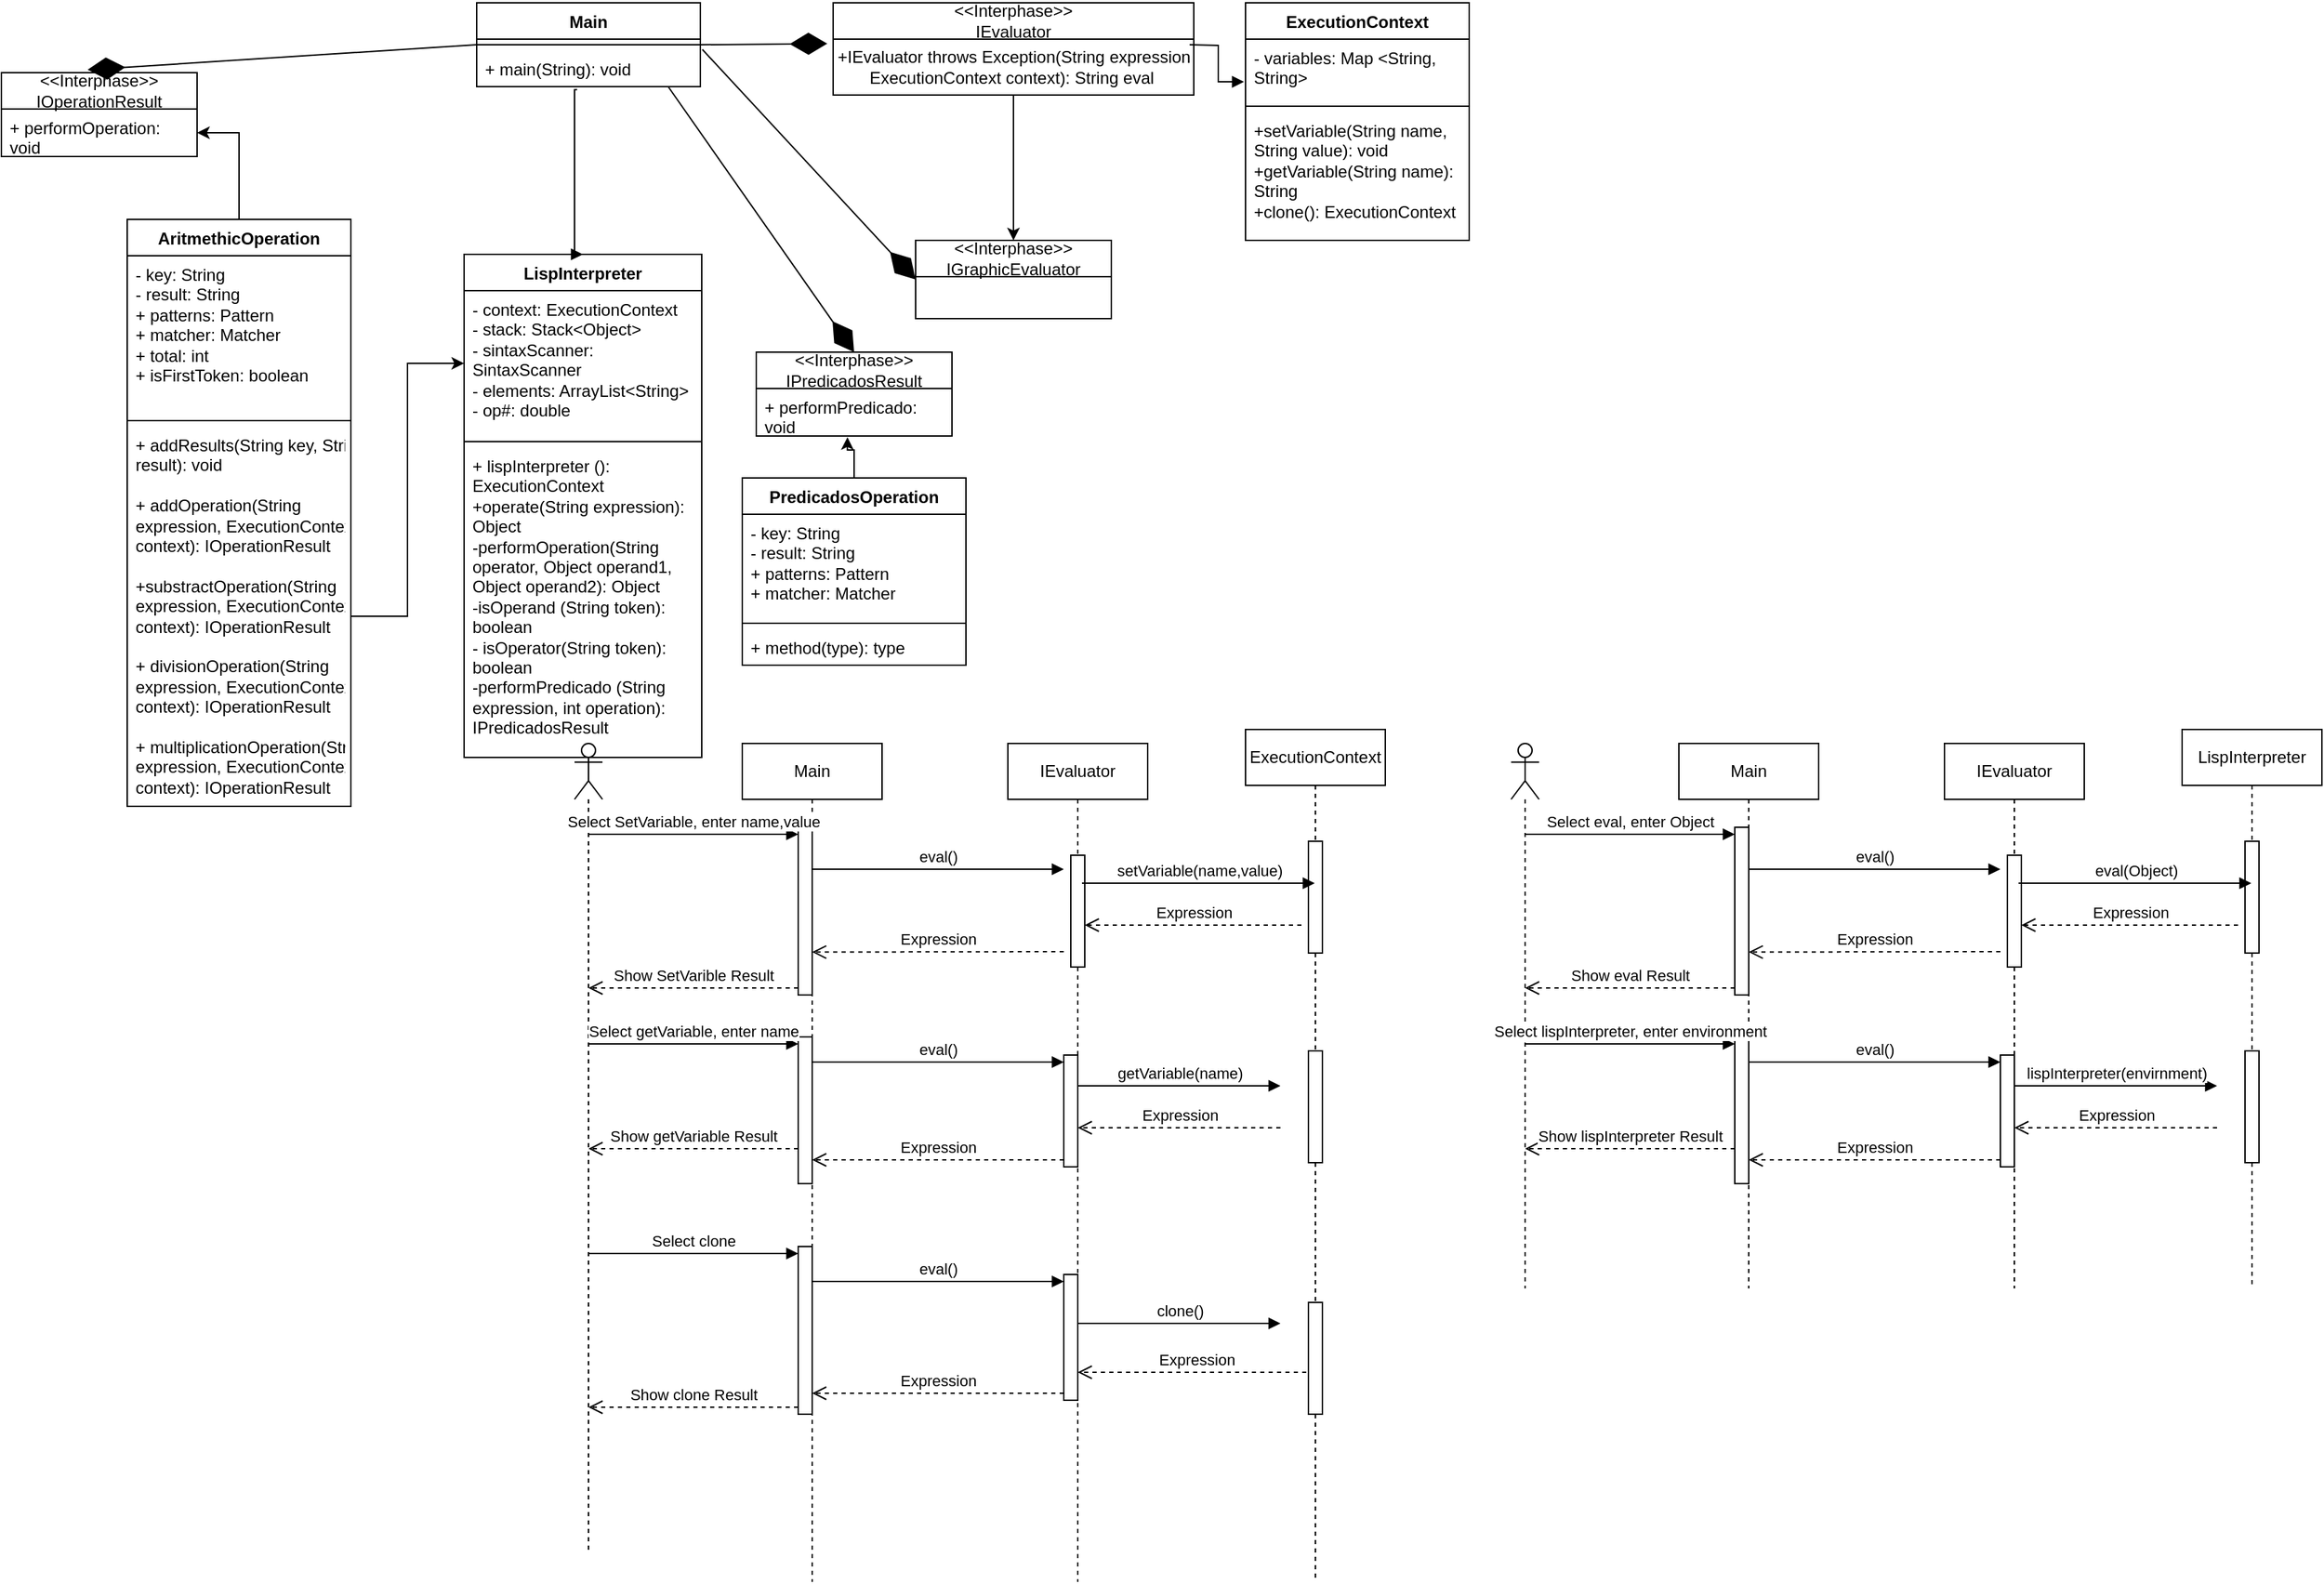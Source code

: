 <mxfile version="24.0.2" type="github">
  <diagram name="Página-1" id="lGnF9H1Lcmf4lvGc7-DW">
    <mxGraphModel dx="1440" dy="608" grid="1" gridSize="10" guides="1" tooltips="1" connect="1" arrows="1" fold="1" page="1" pageScale="1" pageWidth="827" pageHeight="1169" math="0" shadow="0">
      <root>
        <mxCell id="0" />
        <mxCell id="1" parent="0" />
        <mxCell id="ovnq_b6lXp1vGBs1KSgW-1" value="Main" style="swimlane;fontStyle=1;align=center;verticalAlign=top;childLayout=stackLayout;horizontal=1;startSize=26;horizontalStack=0;resizeParent=1;resizeParentMax=0;resizeLast=0;collapsible=1;marginBottom=0;whiteSpace=wrap;html=1;" parent="1" vertex="1">
          <mxGeometry x="30" y="40" width="160" height="60" as="geometry" />
        </mxCell>
        <mxCell id="ovnq_b6lXp1vGBs1KSgW-2" value="" style="line;strokeWidth=1;fillColor=none;align=left;verticalAlign=middle;spacingTop=-1;spacingLeft=3;spacingRight=3;rotatable=0;labelPosition=right;points=[];portConstraint=eastwest;strokeColor=inherit;" parent="ovnq_b6lXp1vGBs1KSgW-1" vertex="1">
          <mxGeometry y="26" width="160" height="8" as="geometry" />
        </mxCell>
        <mxCell id="ovnq_b6lXp1vGBs1KSgW-3" value="+ main(String): void" style="text;strokeColor=none;fillColor=none;align=left;verticalAlign=top;spacingLeft=4;spacingRight=4;overflow=hidden;rotatable=0;points=[[0,0.5],[1,0.5]];portConstraint=eastwest;whiteSpace=wrap;html=1;" parent="ovnq_b6lXp1vGBs1KSgW-1" vertex="1">
          <mxGeometry y="34" width="160" height="26" as="geometry" />
        </mxCell>
        <mxCell id="ovnq_b6lXp1vGBs1KSgW-4" value="LispInterpreter" style="swimlane;fontStyle=1;align=center;verticalAlign=top;childLayout=stackLayout;horizontal=1;startSize=26;horizontalStack=0;resizeParent=1;resizeParentMax=0;resizeLast=0;collapsible=1;marginBottom=0;whiteSpace=wrap;html=1;" parent="1" vertex="1">
          <mxGeometry x="21" y="220" width="170" height="360" as="geometry" />
        </mxCell>
        <mxCell id="ovnq_b6lXp1vGBs1KSgW-5" value="- context: ExecutionContext&lt;div&gt;- stack: Stack&amp;lt;Object&amp;gt;&lt;/div&gt;&lt;div&gt;- sintaxScanner: SintaxScanner&lt;/div&gt;&lt;div&gt;- elements: ArrayList&amp;lt;String&amp;gt;&lt;/div&gt;&lt;div&gt;- op#: double&lt;/div&gt;&lt;div&gt;&lt;br&gt;&lt;/div&gt;" style="text;strokeColor=none;fillColor=none;align=left;verticalAlign=top;spacingLeft=4;spacingRight=4;overflow=hidden;rotatable=0;points=[[0,0.5],[1,0.5]];portConstraint=eastwest;whiteSpace=wrap;html=1;" parent="ovnq_b6lXp1vGBs1KSgW-4" vertex="1">
          <mxGeometry y="26" width="170" height="104" as="geometry" />
        </mxCell>
        <mxCell id="ovnq_b6lXp1vGBs1KSgW-6" value="" style="line;strokeWidth=1;fillColor=none;align=left;verticalAlign=middle;spacingTop=-1;spacingLeft=3;spacingRight=3;rotatable=0;labelPosition=right;points=[];portConstraint=eastwest;strokeColor=inherit;" parent="ovnq_b6lXp1vGBs1KSgW-4" vertex="1">
          <mxGeometry y="130" width="170" height="8" as="geometry" />
        </mxCell>
        <mxCell id="ovnq_b6lXp1vGBs1KSgW-7" value="+ lispInterpreter (): ExecutionContext&amp;nbsp;&lt;br&gt;+operate(String expression): Object&lt;br&gt;-performOperation(String operator, Object operand1, Object operand2): Object&lt;div&gt;-isOperand (String token): boolean&lt;/div&gt;&lt;div&gt;- isOperator(String token): boolean&lt;/div&gt;&lt;div&gt;-performPredicado (String expression, int operation): IPredicadosResult&lt;/div&gt;" style="text;strokeColor=none;fillColor=none;align=left;verticalAlign=top;spacingLeft=4;spacingRight=4;overflow=hidden;rotatable=0;points=[[0,0.5],[1,0.5]];portConstraint=eastwest;whiteSpace=wrap;html=1;" parent="ovnq_b6lXp1vGBs1KSgW-4" vertex="1">
          <mxGeometry y="138" width="170" height="222" as="geometry" />
        </mxCell>
        <mxCell id="ovnq_b6lXp1vGBs1KSgW-8" value="" style="shape=umlLifeline;perimeter=lifelinePerimeter;whiteSpace=wrap;html=1;container=1;dropTarget=0;collapsible=0;recursiveResize=0;outlineConnect=0;portConstraint=eastwest;newEdgeStyle={&quot;curved&quot;:0,&quot;rounded&quot;:0};participant=umlActor;" parent="1" vertex="1">
          <mxGeometry x="100" y="570" width="20" height="580" as="geometry" />
        </mxCell>
        <mxCell id="ovnq_b6lXp1vGBs1KSgW-9" value="Main" style="shape=umlLifeline;perimeter=lifelinePerimeter;whiteSpace=wrap;html=1;container=1;dropTarget=0;collapsible=0;recursiveResize=0;outlineConnect=0;portConstraint=eastwest;newEdgeStyle={&quot;curved&quot;:0,&quot;rounded&quot;:0};" parent="1" vertex="1">
          <mxGeometry x="220" y="570" width="100" height="600" as="geometry" />
        </mxCell>
        <mxCell id="ovnq_b6lXp1vGBs1KSgW-10" value="" style="html=1;points=[[0,0,0,0,5],[0,1,0,0,-5],[1,0,0,0,5],[1,1,0,0,-5]];perimeter=orthogonalPerimeter;outlineConnect=0;targetShapes=umlLifeline;portConstraint=eastwest;newEdgeStyle={&quot;curved&quot;:0,&quot;rounded&quot;:0};" parent="ovnq_b6lXp1vGBs1KSgW-9" vertex="1">
          <mxGeometry x="40" y="60" width="10" height="120" as="geometry" />
        </mxCell>
        <mxCell id="ovnq_b6lXp1vGBs1KSgW-11" value="" style="html=1;points=[[0,0,0,0,5],[0,1,0,0,-5],[1,0,0,0,5],[1,1,0,0,-5]];perimeter=orthogonalPerimeter;outlineConnect=0;targetShapes=umlLifeline;portConstraint=eastwest;newEdgeStyle={&quot;curved&quot;:0,&quot;rounded&quot;:0};" parent="ovnq_b6lXp1vGBs1KSgW-9" vertex="1">
          <mxGeometry x="40" y="210" width="10" height="105" as="geometry" />
        </mxCell>
        <mxCell id="ovnq_b6lXp1vGBs1KSgW-12" value="" style="html=1;points=[[0,0,0,0,5],[0,1,0,0,-5],[1,0,0,0,5],[1,1,0,0,-5]];perimeter=orthogonalPerimeter;outlineConnect=0;targetShapes=umlLifeline;portConstraint=eastwest;newEdgeStyle={&quot;curved&quot;:0,&quot;rounded&quot;:0};" parent="ovnq_b6lXp1vGBs1KSgW-9" vertex="1">
          <mxGeometry x="40" y="360" width="10" height="120" as="geometry" />
        </mxCell>
        <mxCell id="ovnq_b6lXp1vGBs1KSgW-13" value="IEvaluator" style="shape=umlLifeline;perimeter=lifelinePerimeter;whiteSpace=wrap;html=1;container=1;dropTarget=0;collapsible=0;recursiveResize=0;outlineConnect=0;portConstraint=eastwest;newEdgeStyle={&quot;curved&quot;:0,&quot;rounded&quot;:0};" parent="1" vertex="1">
          <mxGeometry x="410" y="570" width="100" height="600" as="geometry" />
        </mxCell>
        <mxCell id="ovnq_b6lXp1vGBs1KSgW-14" value="" style="html=1;points=[[0,0,0,0,5],[0,1,0,0,-5],[1,0,0,0,5],[1,1,0,0,-5]];perimeter=orthogonalPerimeter;outlineConnect=0;targetShapes=umlLifeline;portConstraint=eastwest;newEdgeStyle={&quot;curved&quot;:0,&quot;rounded&quot;:0};" parent="ovnq_b6lXp1vGBs1KSgW-13" vertex="1">
          <mxGeometry x="40" y="380" width="10" height="90" as="geometry" />
        </mxCell>
        <mxCell id="ovnq_b6lXp1vGBs1KSgW-15" value="" style="html=1;points=[[0,0,0,0,5],[0,1,0,0,-5],[1,0,0,0,5],[1,1,0,0,-5]];perimeter=orthogonalPerimeter;outlineConnect=0;targetShapes=umlLifeline;portConstraint=eastwest;newEdgeStyle={&quot;curved&quot;:0,&quot;rounded&quot;:0};" parent="ovnq_b6lXp1vGBs1KSgW-13" vertex="1">
          <mxGeometry x="40" y="223" width="10" height="80" as="geometry" />
        </mxCell>
        <mxCell id="ovnq_b6lXp1vGBs1KSgW-16" value="" style="html=1;points=[[0,0,0,0,5],[0,1,0,0,-5],[1,0,0,0,5],[1,1,0,0,-5]];perimeter=orthogonalPerimeter;outlineConnect=0;targetShapes=umlLifeline;portConstraint=eastwest;newEdgeStyle={&quot;curved&quot;:0,&quot;rounded&quot;:0};" parent="ovnq_b6lXp1vGBs1KSgW-13" vertex="1">
          <mxGeometry x="45" y="80" width="10" height="80" as="geometry" />
        </mxCell>
        <mxCell id="ovnq_b6lXp1vGBs1KSgW-17" value="Select SetVariable, enter name,value" style="html=1;verticalAlign=bottom;endArrow=block;curved=0;rounded=0;entryX=0;entryY=0;entryDx=0;entryDy=5;" parent="1" source="ovnq_b6lXp1vGBs1KSgW-8" target="ovnq_b6lXp1vGBs1KSgW-10" edge="1">
          <mxGeometry x="-0.003" relative="1" as="geometry">
            <mxPoint x="200" y="585" as="sourcePoint" />
            <mxPoint as="offset" />
          </mxGeometry>
        </mxCell>
        <mxCell id="ovnq_b6lXp1vGBs1KSgW-18" value="Show SetVarible Result" style="html=1;verticalAlign=bottom;endArrow=open;dashed=1;endSize=8;curved=0;rounded=0;exitX=0;exitY=1;exitDx=0;exitDy=-5;" parent="1" source="ovnq_b6lXp1vGBs1KSgW-10" target="ovnq_b6lXp1vGBs1KSgW-8" edge="1">
          <mxGeometry x="-0.003" relative="1" as="geometry">
            <mxPoint x="200" y="655" as="targetPoint" />
            <mxPoint as="offset" />
          </mxGeometry>
        </mxCell>
        <mxCell id="ovnq_b6lXp1vGBs1KSgW-19" value="Select getVariable, enter name" style="html=1;verticalAlign=bottom;endArrow=block;curved=0;rounded=0;entryX=0;entryY=0;entryDx=0;entryDy=5;entryPerimeter=0;" parent="1" source="ovnq_b6lXp1vGBs1KSgW-8" target="ovnq_b6lXp1vGBs1KSgW-11" edge="1">
          <mxGeometry x="-0.003" relative="1" as="geometry">
            <mxPoint x="119" y="595" as="sourcePoint" />
            <mxPoint x="280.0" y="720.0" as="targetPoint" />
            <mxPoint as="offset" />
          </mxGeometry>
        </mxCell>
        <mxCell id="ovnq_b6lXp1vGBs1KSgW-20" value="Show getVariable Result" style="html=1;verticalAlign=bottom;endArrow=open;dashed=1;endSize=8;curved=0;rounded=0;" parent="1" edge="1">
          <mxGeometry relative="1" as="geometry">
            <mxPoint x="110" y="860" as="targetPoint" />
            <mxPoint x="260" y="860" as="sourcePoint" />
          </mxGeometry>
        </mxCell>
        <mxCell id="ovnq_b6lXp1vGBs1KSgW-21" value="eval()" style="html=1;verticalAlign=bottom;endArrow=block;curved=0;rounded=0;" parent="1" edge="1">
          <mxGeometry relative="1" as="geometry">
            <mxPoint x="270.004" y="660" as="sourcePoint" />
            <mxPoint x="450" y="660" as="targetPoint" />
            <mxPoint as="offset" />
          </mxGeometry>
        </mxCell>
        <mxCell id="ovnq_b6lXp1vGBs1KSgW-22" value="Expression" style="html=1;verticalAlign=bottom;endArrow=open;dashed=1;endSize=8;curved=0;rounded=0;" parent="1" edge="1">
          <mxGeometry relative="1" as="geometry">
            <mxPoint x="270.004" y="719.29" as="targetPoint" />
            <mxPoint as="offset" />
            <mxPoint x="450" y="719" as="sourcePoint" />
          </mxGeometry>
        </mxCell>
        <mxCell id="ovnq_b6lXp1vGBs1KSgW-23" value="Select clone" style="html=1;verticalAlign=bottom;endArrow=block;curved=0;rounded=0;entryX=0;entryY=0;entryDx=0;entryDy=5;" parent="1" source="ovnq_b6lXp1vGBs1KSgW-8" target="ovnq_b6lXp1vGBs1KSgW-12" edge="1">
          <mxGeometry x="-0.003" relative="1" as="geometry">
            <mxPoint x="200" y="885" as="sourcePoint" />
            <mxPoint as="offset" />
          </mxGeometry>
        </mxCell>
        <mxCell id="ovnq_b6lXp1vGBs1KSgW-24" value="Show clone Result" style="html=1;verticalAlign=bottom;endArrow=open;dashed=1;endSize=8;curved=0;rounded=0;exitX=0;exitY=1;exitDx=0;exitDy=-5;" parent="1" source="ovnq_b6lXp1vGBs1KSgW-12" target="ovnq_b6lXp1vGBs1KSgW-8" edge="1">
          <mxGeometry relative="1" as="geometry">
            <mxPoint x="200" y="955" as="targetPoint" />
          </mxGeometry>
        </mxCell>
        <mxCell id="ovnq_b6lXp1vGBs1KSgW-25" value="eval()" style="html=1;verticalAlign=bottom;endArrow=block;curved=0;rounded=0;entryX=0;entryY=0;entryDx=0;entryDy=5;" parent="1" source="ovnq_b6lXp1vGBs1KSgW-12" target="ovnq_b6lXp1vGBs1KSgW-14" edge="1">
          <mxGeometry relative="1" as="geometry">
            <mxPoint x="380" y="905" as="sourcePoint" />
            <mxPoint as="offset" />
          </mxGeometry>
        </mxCell>
        <mxCell id="ovnq_b6lXp1vGBs1KSgW-26" value="Expression" style="html=1;verticalAlign=bottom;endArrow=open;dashed=1;endSize=8;curved=0;rounded=0;exitX=0;exitY=1;exitDx=0;exitDy=-5;" parent="1" source="ovnq_b6lXp1vGBs1KSgW-14" target="ovnq_b6lXp1vGBs1KSgW-9" edge="1">
          <mxGeometry relative="1" as="geometry">
            <mxPoint x="380" y="975" as="targetPoint" />
          </mxGeometry>
        </mxCell>
        <mxCell id="ovnq_b6lXp1vGBs1KSgW-27" value="eval()" style="html=1;verticalAlign=bottom;endArrow=block;curved=0;rounded=0;entryX=0;entryY=0;entryDx=0;entryDy=5;" parent="1" source="ovnq_b6lXp1vGBs1KSgW-9" target="ovnq_b6lXp1vGBs1KSgW-15" edge="1">
          <mxGeometry x="-0.002" relative="1" as="geometry">
            <mxPoint x="380" y="748" as="sourcePoint" />
            <mxPoint as="offset" />
          </mxGeometry>
        </mxCell>
        <mxCell id="ovnq_b6lXp1vGBs1KSgW-28" value="Expression" style="html=1;verticalAlign=bottom;endArrow=open;dashed=1;endSize=8;curved=0;rounded=0;exitX=0;exitY=1;exitDx=0;exitDy=-5;" parent="1" source="ovnq_b6lXp1vGBs1KSgW-15" target="ovnq_b6lXp1vGBs1KSgW-9" edge="1">
          <mxGeometry relative="1" as="geometry">
            <mxPoint x="380" y="818" as="targetPoint" />
          </mxGeometry>
        </mxCell>
        <mxCell id="ovnq_b6lXp1vGBs1KSgW-29" value="" style="endArrow=diamondThin;endFill=1;endSize=24;html=1;rounded=0;entryX=0.006;entryY=0.072;entryDx=0;entryDy=0;entryPerimeter=0;" parent="1" edge="1">
          <mxGeometry width="160" relative="1" as="geometry">
            <mxPoint x="190" y="70" as="sourcePoint" />
            <mxPoint x="280.84" y="69.248" as="targetPoint" />
          </mxGeometry>
        </mxCell>
        <mxCell id="ovnq_b6lXp1vGBs1KSgW-30" value="&amp;lt;&amp;lt;Interphase&amp;gt;&amp;gt;&lt;br&gt;IGraphicEvaluator" style="swimlane;fontStyle=0;childLayout=stackLayout;horizontal=1;startSize=26;fillColor=none;horizontalStack=0;resizeParent=1;resizeParentMax=0;resizeLast=0;collapsible=1;marginBottom=0;whiteSpace=wrap;html=1;" parent="1" vertex="1">
          <mxGeometry x="344" y="210" width="140" height="56" as="geometry" />
        </mxCell>
        <mxCell id="ovnq_b6lXp1vGBs1KSgW-31" value="Expression" style="html=1;verticalAlign=bottom;endArrow=open;dashed=1;endSize=8;curved=0;rounded=0;exitX=0;exitY=1;exitDx=0;exitDy=-5;" parent="1" target="ovnq_b6lXp1vGBs1KSgW-13" edge="1">
          <mxGeometry x="-0.003" relative="1" as="geometry">
            <mxPoint x="525" y="868" as="targetPoint" />
            <mxPoint as="offset" />
            <mxPoint x="605" y="845" as="sourcePoint" />
          </mxGeometry>
        </mxCell>
        <mxCell id="ovnq_b6lXp1vGBs1KSgW-32" value="getVariable(name)" style="html=1;verticalAlign=bottom;endArrow=block;curved=0;rounded=0;entryX=0;entryY=0;entryDx=0;entryDy=5;" parent="1" source="ovnq_b6lXp1vGBs1KSgW-13" edge="1">
          <mxGeometry relative="1" as="geometry">
            <mxPoint x="525" y="798" as="sourcePoint" />
            <mxPoint x="605" y="815" as="targetPoint" />
          </mxGeometry>
        </mxCell>
        <mxCell id="ovnq_b6lXp1vGBs1KSgW-33" value="Expression" style="html=1;verticalAlign=bottom;endArrow=open;dashed=1;endSize=8;curved=0;rounded=0;" parent="1" source="ovnq_b6lXp1vGBs1KSgW-45" target="ovnq_b6lXp1vGBs1KSgW-13" edge="1">
          <mxGeometry relative="1" as="geometry">
            <mxPoint x="525" y="1025" as="targetPoint" />
            <mxPoint x="605" y="1000" as="sourcePoint" />
            <Array as="points">
              <mxPoint x="570" y="1020" />
            </Array>
          </mxGeometry>
        </mxCell>
        <mxCell id="ovnq_b6lXp1vGBs1KSgW-34" value="clone()" style="html=1;verticalAlign=bottom;endArrow=block;curved=0;rounded=0;" parent="1" source="ovnq_b6lXp1vGBs1KSgW-13" edge="1">
          <mxGeometry relative="1" as="geometry">
            <mxPoint x="525" y="955" as="sourcePoint" />
            <mxPoint x="605" y="985" as="targetPoint" />
          </mxGeometry>
        </mxCell>
        <mxCell id="ovnq_b6lXp1vGBs1KSgW-35" value="&amp;lt;&amp;lt;Interphase&amp;gt;&amp;gt;&lt;br&gt;IEvaluator" style="swimlane;fontStyle=0;childLayout=stackLayout;horizontal=1;startSize=26;fillColor=none;horizontalStack=0;resizeParent=1;resizeParentMax=0;resizeLast=0;collapsible=1;marginBottom=0;whiteSpace=wrap;html=1;" parent="1" vertex="1">
          <mxGeometry x="285" y="40" width="258" height="66" as="geometry" />
        </mxCell>
        <mxCell id="ovnq_b6lXp1vGBs1KSgW-36" value="+IEvaluator throws Exception(String expression &lt;br&gt;ExecutionContext context): String eval&amp;nbsp;" style="text;html=1;align=center;verticalAlign=middle;resizable=0;points=[];autosize=1;strokeColor=none;fillColor=none;" parent="ovnq_b6lXp1vGBs1KSgW-35" vertex="1">
          <mxGeometry y="26" width="258" height="40" as="geometry" />
        </mxCell>
        <mxCell id="ovnq_b6lXp1vGBs1KSgW-37" value="" style="endArrow=diamondThin;endFill=1;endSize=24;html=1;rounded=0;entryX=0;entryY=0.5;entryDx=0;entryDy=0;exitX=1.009;exitY=-0.024;exitDx=0;exitDy=0;exitPerimeter=0;" parent="1" source="ovnq_b6lXp1vGBs1KSgW-3" target="ovnq_b6lXp1vGBs1KSgW-30" edge="1">
          <mxGeometry width="160" relative="1" as="geometry">
            <mxPoint x="190" y="158.23" as="sourcePoint" />
            <mxPoint x="280.84" y="157.478" as="targetPoint" />
          </mxGeometry>
        </mxCell>
        <mxCell id="ovnq_b6lXp1vGBs1KSgW-38" value="ExecutionContext" style="swimlane;fontStyle=1;align=center;verticalAlign=top;childLayout=stackLayout;horizontal=1;startSize=26;horizontalStack=0;resizeParent=1;resizeParentMax=0;resizeLast=0;collapsible=1;marginBottom=0;whiteSpace=wrap;html=1;" parent="1" vertex="1">
          <mxGeometry x="580" y="40" width="160" height="170" as="geometry" />
        </mxCell>
        <mxCell id="ovnq_b6lXp1vGBs1KSgW-39" value="" style="endArrow=block;endFill=1;html=1;edgeStyle=orthogonalEdgeStyle;align=left;verticalAlign=top;rounded=0;entryX=-0.007;entryY=0.694;entryDx=0;entryDy=0;entryPerimeter=0;" parent="ovnq_b6lXp1vGBs1KSgW-38" target="ovnq_b6lXp1vGBs1KSgW-40" edge="1">
          <mxGeometry x="-1" relative="1" as="geometry">
            <mxPoint x="-40" y="30" as="sourcePoint" />
            <mxPoint x="120" y="30" as="targetPoint" />
          </mxGeometry>
        </mxCell>
        <mxCell id="ovnq_b6lXp1vGBs1KSgW-40" value="- variables: Map &amp;lt;String, String&amp;gt;" style="text;strokeColor=none;fillColor=none;align=left;verticalAlign=top;spacingLeft=4;spacingRight=4;overflow=hidden;rotatable=0;points=[[0,0.5],[1,0.5]];portConstraint=eastwest;whiteSpace=wrap;html=1;" parent="ovnq_b6lXp1vGBs1KSgW-38" vertex="1">
          <mxGeometry y="26" width="160" height="44" as="geometry" />
        </mxCell>
        <mxCell id="ovnq_b6lXp1vGBs1KSgW-41" value="" style="line;strokeWidth=1;fillColor=none;align=left;verticalAlign=middle;spacingTop=-1;spacingLeft=3;spacingRight=3;rotatable=0;labelPosition=right;points=[];portConstraint=eastwest;strokeColor=inherit;" parent="ovnq_b6lXp1vGBs1KSgW-38" vertex="1">
          <mxGeometry y="70" width="160" height="8" as="geometry" />
        </mxCell>
        <mxCell id="ovnq_b6lXp1vGBs1KSgW-42" value="+setVariable(String name, String value): void&lt;br&gt;+getVariable(String name): String&lt;br&gt;+clone(): ExecutionContext" style="text;strokeColor=none;fillColor=none;align=left;verticalAlign=top;spacingLeft=4;spacingRight=4;overflow=hidden;rotatable=0;points=[[0,0.5],[1,0.5]];portConstraint=eastwest;whiteSpace=wrap;html=1;" parent="ovnq_b6lXp1vGBs1KSgW-38" vertex="1">
          <mxGeometry y="78" width="160" height="92" as="geometry" />
        </mxCell>
        <mxCell id="ovnq_b6lXp1vGBs1KSgW-43" value="" style="endArrow=block;endFill=1;html=1;edgeStyle=orthogonalEdgeStyle;align=left;verticalAlign=top;rounded=0;exitX=0.449;exitY=1.084;exitDx=0;exitDy=0;exitPerimeter=0;entryX=0.5;entryY=0;entryDx=0;entryDy=0;" parent="1" source="ovnq_b6lXp1vGBs1KSgW-3" target="ovnq_b6lXp1vGBs1KSgW-4" edge="1">
          <mxGeometry x="-1" relative="1" as="geometry">
            <mxPoint x="60" y="150" as="sourcePoint" />
            <mxPoint x="220" y="150" as="targetPoint" />
            <Array as="points">
              <mxPoint x="100" y="102" />
            </Array>
          </mxGeometry>
        </mxCell>
        <mxCell id="ovnq_b6lXp1vGBs1KSgW-44" style="edgeStyle=orthogonalEdgeStyle;rounded=0;orthogonalLoop=1;jettySize=auto;html=1;" parent="1" source="ovnq_b6lXp1vGBs1KSgW-36" target="ovnq_b6lXp1vGBs1KSgW-30" edge="1">
          <mxGeometry relative="1" as="geometry" />
        </mxCell>
        <mxCell id="ovnq_b6lXp1vGBs1KSgW-45" value="ExecutionContext" style="shape=umlLifeline;perimeter=lifelinePerimeter;whiteSpace=wrap;html=1;container=1;dropTarget=0;collapsible=0;recursiveResize=0;outlineConnect=0;portConstraint=eastwest;newEdgeStyle={&quot;curved&quot;:0,&quot;rounded&quot;:0};" parent="1" vertex="1">
          <mxGeometry x="580" y="560" width="100" height="610" as="geometry" />
        </mxCell>
        <mxCell id="ovnq_b6lXp1vGBs1KSgW-46" value="" style="html=1;points=[[0,0,0,0,5],[0,1,0,0,-5],[1,0,0,0,5],[1,1,0,0,-5]];perimeter=orthogonalPerimeter;outlineConnect=0;targetShapes=umlLifeline;portConstraint=eastwest;newEdgeStyle={&quot;curved&quot;:0,&quot;rounded&quot;:0};" parent="ovnq_b6lXp1vGBs1KSgW-45" vertex="1">
          <mxGeometry x="45" y="230" width="10" height="80" as="geometry" />
        </mxCell>
        <mxCell id="ovnq_b6lXp1vGBs1KSgW-47" value="" style="html=1;points=[[0,0,0,0,5],[0,1,0,0,-5],[1,0,0,0,5],[1,1,0,0,-5]];perimeter=orthogonalPerimeter;outlineConnect=0;targetShapes=umlLifeline;portConstraint=eastwest;newEdgeStyle={&quot;curved&quot;:0,&quot;rounded&quot;:0};" parent="ovnq_b6lXp1vGBs1KSgW-45" vertex="1">
          <mxGeometry x="45" y="410" width="10" height="80" as="geometry" />
        </mxCell>
        <mxCell id="ovnq_b6lXp1vGBs1KSgW-48" value="" style="html=1;points=[[0,0,0,0,5],[0,1,0,0,-5],[1,0,0,0,5],[1,1,0,0,-5]];perimeter=orthogonalPerimeter;outlineConnect=0;targetShapes=umlLifeline;portConstraint=eastwest;newEdgeStyle={&quot;curved&quot;:0,&quot;rounded&quot;:0};" parent="ovnq_b6lXp1vGBs1KSgW-45" vertex="1">
          <mxGeometry x="45" y="80" width="10" height="80" as="geometry" />
        </mxCell>
        <mxCell id="ovnq_b6lXp1vGBs1KSgW-49" value="setVariable(name,value)" style="html=1;verticalAlign=bottom;endArrow=block;curved=0;rounded=0;" parent="1" target="ovnq_b6lXp1vGBs1KSgW-45" edge="1">
          <mxGeometry width="80" relative="1" as="geometry">
            <mxPoint x="463" y="670" as="sourcePoint" />
            <mxPoint x="543" y="670" as="targetPoint" />
          </mxGeometry>
        </mxCell>
        <mxCell id="ovnq_b6lXp1vGBs1KSgW-50" value="Expression" style="html=1;verticalAlign=bottom;endArrow=open;dashed=1;endSize=8;curved=0;rounded=0;" parent="1" target="ovnq_b6lXp1vGBs1KSgW-16" edge="1">
          <mxGeometry relative="1" as="geometry">
            <mxPoint x="470" y="700" as="targetPoint" />
            <mxPoint as="offset" />
            <mxPoint x="620" y="700" as="sourcePoint" />
          </mxGeometry>
        </mxCell>
        <mxCell id="ovnq_b6lXp1vGBs1KSgW-51" value="" style="shape=umlLifeline;perimeter=lifelinePerimeter;whiteSpace=wrap;html=1;container=1;dropTarget=0;collapsible=0;recursiveResize=0;outlineConnect=0;portConstraint=eastwest;newEdgeStyle={&quot;curved&quot;:0,&quot;rounded&quot;:0};participant=umlActor;" parent="1" vertex="1">
          <mxGeometry x="770" y="570" width="20" height="390" as="geometry" />
        </mxCell>
        <mxCell id="ovnq_b6lXp1vGBs1KSgW-52" value="Main" style="shape=umlLifeline;perimeter=lifelinePerimeter;whiteSpace=wrap;html=1;container=1;dropTarget=0;collapsible=0;recursiveResize=0;outlineConnect=0;portConstraint=eastwest;newEdgeStyle={&quot;curved&quot;:0,&quot;rounded&quot;:0};" parent="1" vertex="1">
          <mxGeometry x="890" y="570" width="100" height="390" as="geometry" />
        </mxCell>
        <mxCell id="ovnq_b6lXp1vGBs1KSgW-53" value="" style="html=1;points=[[0,0,0,0,5],[0,1,0,0,-5],[1,0,0,0,5],[1,1,0,0,-5]];perimeter=orthogonalPerimeter;outlineConnect=0;targetShapes=umlLifeline;portConstraint=eastwest;newEdgeStyle={&quot;curved&quot;:0,&quot;rounded&quot;:0};" parent="ovnq_b6lXp1vGBs1KSgW-52" vertex="1">
          <mxGeometry x="40" y="60" width="10" height="120" as="geometry" />
        </mxCell>
        <mxCell id="ovnq_b6lXp1vGBs1KSgW-54" value="" style="html=1;points=[[0,0,0,0,5],[0,1,0,0,-5],[1,0,0,0,5],[1,1,0,0,-5]];perimeter=orthogonalPerimeter;outlineConnect=0;targetShapes=umlLifeline;portConstraint=eastwest;newEdgeStyle={&quot;curved&quot;:0,&quot;rounded&quot;:0};" parent="ovnq_b6lXp1vGBs1KSgW-52" vertex="1">
          <mxGeometry x="40" y="210" width="10" height="105" as="geometry" />
        </mxCell>
        <mxCell id="ovnq_b6lXp1vGBs1KSgW-55" value="IEvaluator" style="shape=umlLifeline;perimeter=lifelinePerimeter;whiteSpace=wrap;html=1;container=1;dropTarget=0;collapsible=0;recursiveResize=0;outlineConnect=0;portConstraint=eastwest;newEdgeStyle={&quot;curved&quot;:0,&quot;rounded&quot;:0};" parent="1" vertex="1">
          <mxGeometry x="1080" y="570" width="100" height="390" as="geometry" />
        </mxCell>
        <mxCell id="ovnq_b6lXp1vGBs1KSgW-56" value="" style="html=1;points=[[0,0,0,0,5],[0,1,0,0,-5],[1,0,0,0,5],[1,1,0,0,-5]];perimeter=orthogonalPerimeter;outlineConnect=0;targetShapes=umlLifeline;portConstraint=eastwest;newEdgeStyle={&quot;curved&quot;:0,&quot;rounded&quot;:0};" parent="ovnq_b6lXp1vGBs1KSgW-55" vertex="1">
          <mxGeometry x="40" y="223" width="10" height="80" as="geometry" />
        </mxCell>
        <mxCell id="ovnq_b6lXp1vGBs1KSgW-57" value="" style="html=1;points=[[0,0,0,0,5],[0,1,0,0,-5],[1,0,0,0,5],[1,1,0,0,-5]];perimeter=orthogonalPerimeter;outlineConnect=0;targetShapes=umlLifeline;portConstraint=eastwest;newEdgeStyle={&quot;curved&quot;:0,&quot;rounded&quot;:0};" parent="ovnq_b6lXp1vGBs1KSgW-55" vertex="1">
          <mxGeometry x="45" y="80" width="10" height="80" as="geometry" />
        </mxCell>
        <mxCell id="ovnq_b6lXp1vGBs1KSgW-58" value="Select eval, enter Object" style="html=1;verticalAlign=bottom;endArrow=block;curved=0;rounded=0;entryX=0;entryY=0;entryDx=0;entryDy=5;" parent="1" source="ovnq_b6lXp1vGBs1KSgW-51" target="ovnq_b6lXp1vGBs1KSgW-53" edge="1">
          <mxGeometry x="-0.003" relative="1" as="geometry">
            <mxPoint x="870" y="585" as="sourcePoint" />
            <mxPoint as="offset" />
          </mxGeometry>
        </mxCell>
        <mxCell id="ovnq_b6lXp1vGBs1KSgW-59" value="Show eval Result" style="html=1;verticalAlign=bottom;endArrow=open;dashed=1;endSize=8;curved=0;rounded=0;exitX=0;exitY=1;exitDx=0;exitDy=-5;" parent="1" source="ovnq_b6lXp1vGBs1KSgW-53" target="ovnq_b6lXp1vGBs1KSgW-51" edge="1">
          <mxGeometry x="-0.003" relative="1" as="geometry">
            <mxPoint x="870" y="655" as="targetPoint" />
            <mxPoint as="offset" />
          </mxGeometry>
        </mxCell>
        <mxCell id="ovnq_b6lXp1vGBs1KSgW-60" value="Select lispInterpreter, enter environment" style="html=1;verticalAlign=bottom;endArrow=block;curved=0;rounded=0;entryX=0;entryY=0;entryDx=0;entryDy=5;entryPerimeter=0;" parent="1" source="ovnq_b6lXp1vGBs1KSgW-51" target="ovnq_b6lXp1vGBs1KSgW-54" edge="1">
          <mxGeometry x="-0.003" relative="1" as="geometry">
            <mxPoint x="789" y="595" as="sourcePoint" />
            <mxPoint x="950.0" y="720.0" as="targetPoint" />
            <mxPoint as="offset" />
          </mxGeometry>
        </mxCell>
        <mxCell id="ovnq_b6lXp1vGBs1KSgW-61" value="Show lispInterpreter Result" style="html=1;verticalAlign=bottom;endArrow=open;dashed=1;endSize=8;curved=0;rounded=0;" parent="1" edge="1">
          <mxGeometry relative="1" as="geometry">
            <mxPoint x="780" y="860" as="targetPoint" />
            <mxPoint x="930" y="860" as="sourcePoint" />
          </mxGeometry>
        </mxCell>
        <mxCell id="ovnq_b6lXp1vGBs1KSgW-62" value="eval()" style="html=1;verticalAlign=bottom;endArrow=block;curved=0;rounded=0;" parent="1" edge="1">
          <mxGeometry relative="1" as="geometry">
            <mxPoint x="940.004" y="660" as="sourcePoint" />
            <mxPoint x="1120" y="660" as="targetPoint" />
            <mxPoint as="offset" />
          </mxGeometry>
        </mxCell>
        <mxCell id="ovnq_b6lXp1vGBs1KSgW-63" value="Expression" style="html=1;verticalAlign=bottom;endArrow=open;dashed=1;endSize=8;curved=0;rounded=0;" parent="1" edge="1">
          <mxGeometry relative="1" as="geometry">
            <mxPoint x="940.004" y="719.29" as="targetPoint" />
            <mxPoint as="offset" />
            <mxPoint x="1120" y="719" as="sourcePoint" />
          </mxGeometry>
        </mxCell>
        <mxCell id="ovnq_b6lXp1vGBs1KSgW-64" value="eval()" style="html=1;verticalAlign=bottom;endArrow=block;curved=0;rounded=0;entryX=0;entryY=0;entryDx=0;entryDy=5;" parent="1" source="ovnq_b6lXp1vGBs1KSgW-52" target="ovnq_b6lXp1vGBs1KSgW-56" edge="1">
          <mxGeometry x="-0.002" relative="1" as="geometry">
            <mxPoint x="1050" y="748" as="sourcePoint" />
            <mxPoint as="offset" />
          </mxGeometry>
        </mxCell>
        <mxCell id="ovnq_b6lXp1vGBs1KSgW-65" value="Expression" style="html=1;verticalAlign=bottom;endArrow=open;dashed=1;endSize=8;curved=0;rounded=0;exitX=0;exitY=1;exitDx=0;exitDy=-5;" parent="1" source="ovnq_b6lXp1vGBs1KSgW-56" target="ovnq_b6lXp1vGBs1KSgW-52" edge="1">
          <mxGeometry relative="1" as="geometry">
            <mxPoint x="1050" y="818" as="targetPoint" />
          </mxGeometry>
        </mxCell>
        <mxCell id="ovnq_b6lXp1vGBs1KSgW-66" value="Expression" style="html=1;verticalAlign=bottom;endArrow=open;dashed=1;endSize=8;curved=0;rounded=0;exitX=0;exitY=1;exitDx=0;exitDy=-5;" parent="1" target="ovnq_b6lXp1vGBs1KSgW-55" edge="1">
          <mxGeometry x="-0.003" relative="1" as="geometry">
            <mxPoint x="1195" y="868" as="targetPoint" />
            <mxPoint as="offset" />
            <mxPoint x="1275" y="845" as="sourcePoint" />
          </mxGeometry>
        </mxCell>
        <mxCell id="ovnq_b6lXp1vGBs1KSgW-67" value="lispInterpreter(envirnment)" style="html=1;verticalAlign=bottom;endArrow=block;curved=0;rounded=0;entryX=0;entryY=0;entryDx=0;entryDy=5;" parent="1" source="ovnq_b6lXp1vGBs1KSgW-55" edge="1">
          <mxGeometry relative="1" as="geometry">
            <mxPoint x="1195" y="798" as="sourcePoint" />
            <mxPoint x="1275" y="815" as="targetPoint" />
          </mxGeometry>
        </mxCell>
        <mxCell id="ovnq_b6lXp1vGBs1KSgW-68" value="LispInterpreter" style="shape=umlLifeline;perimeter=lifelinePerimeter;whiteSpace=wrap;html=1;container=1;dropTarget=0;collapsible=0;recursiveResize=0;outlineConnect=0;portConstraint=eastwest;newEdgeStyle={&quot;curved&quot;:0,&quot;rounded&quot;:0};" parent="1" vertex="1">
          <mxGeometry x="1250" y="560" width="100" height="400" as="geometry" />
        </mxCell>
        <mxCell id="ovnq_b6lXp1vGBs1KSgW-69" value="" style="html=1;points=[[0,0,0,0,5],[0,1,0,0,-5],[1,0,0,0,5],[1,1,0,0,-5]];perimeter=orthogonalPerimeter;outlineConnect=0;targetShapes=umlLifeline;portConstraint=eastwest;newEdgeStyle={&quot;curved&quot;:0,&quot;rounded&quot;:0};" parent="ovnq_b6lXp1vGBs1KSgW-68" vertex="1">
          <mxGeometry x="45" y="230" width="10" height="80" as="geometry" />
        </mxCell>
        <mxCell id="ovnq_b6lXp1vGBs1KSgW-70" value="" style="html=1;points=[[0,0,0,0,5],[0,1,0,0,-5],[1,0,0,0,5],[1,1,0,0,-5]];perimeter=orthogonalPerimeter;outlineConnect=0;targetShapes=umlLifeline;portConstraint=eastwest;newEdgeStyle={&quot;curved&quot;:0,&quot;rounded&quot;:0};" parent="ovnq_b6lXp1vGBs1KSgW-68" vertex="1">
          <mxGeometry x="45" y="80" width="10" height="80" as="geometry" />
        </mxCell>
        <mxCell id="ovnq_b6lXp1vGBs1KSgW-71" value="eval(Object)" style="html=1;verticalAlign=bottom;endArrow=block;curved=0;rounded=0;" parent="1" target="ovnq_b6lXp1vGBs1KSgW-68" edge="1">
          <mxGeometry width="80" relative="1" as="geometry">
            <mxPoint x="1133" y="670" as="sourcePoint" />
            <mxPoint x="1213" y="670" as="targetPoint" />
          </mxGeometry>
        </mxCell>
        <mxCell id="ovnq_b6lXp1vGBs1KSgW-72" value="Expression" style="html=1;verticalAlign=bottom;endArrow=open;dashed=1;endSize=8;curved=0;rounded=0;" parent="1" target="ovnq_b6lXp1vGBs1KSgW-57" edge="1">
          <mxGeometry relative="1" as="geometry">
            <mxPoint x="1140" y="700" as="targetPoint" />
            <mxPoint as="offset" />
            <mxPoint x="1290" y="700" as="sourcePoint" />
          </mxGeometry>
        </mxCell>
        <mxCell id="34o0Q8A2qaYD3tV-vggR-7" style="edgeStyle=orthogonalEdgeStyle;rounded=0;orthogonalLoop=1;jettySize=auto;html=1;" edge="1" parent="1" source="ovnq_b6lXp1vGBs1KSgW-73" target="34o0Q8A2qaYD3tV-vggR-2">
          <mxGeometry relative="1" as="geometry" />
        </mxCell>
        <mxCell id="ovnq_b6lXp1vGBs1KSgW-73" value="AritmethicOperation" style="swimlane;fontStyle=1;align=center;verticalAlign=top;childLayout=stackLayout;horizontal=1;startSize=26;horizontalStack=0;resizeParent=1;resizeParentMax=0;resizeLast=0;collapsible=1;marginBottom=0;whiteSpace=wrap;html=1;" parent="1" vertex="1">
          <mxGeometry x="-220" y="195" width="160" height="420" as="geometry" />
        </mxCell>
        <mxCell id="ovnq_b6lXp1vGBs1KSgW-74" value="- key: String&lt;div&gt;- result: String&lt;/div&gt;&lt;div&gt;+ patterns: Pattern&lt;/div&gt;&lt;div&gt;+ matcher: Matcher&lt;/div&gt;&lt;div&gt;+ total: int&lt;/div&gt;&lt;div&gt;+ isFirstToken: boolean&lt;/div&gt;" style="text;strokeColor=none;fillColor=none;align=left;verticalAlign=top;spacingLeft=4;spacingRight=4;overflow=hidden;rotatable=0;points=[[0,0.5],[1,0.5]];portConstraint=eastwest;whiteSpace=wrap;html=1;" parent="ovnq_b6lXp1vGBs1KSgW-73" vertex="1">
          <mxGeometry y="26" width="160" height="114" as="geometry" />
        </mxCell>
        <mxCell id="ovnq_b6lXp1vGBs1KSgW-75" value="" style="line;strokeWidth=1;fillColor=none;align=left;verticalAlign=middle;spacingTop=-1;spacingLeft=3;spacingRight=3;rotatable=0;labelPosition=right;points=[];portConstraint=eastwest;strokeColor=inherit;" parent="ovnq_b6lXp1vGBs1KSgW-73" vertex="1">
          <mxGeometry y="140" width="160" height="8" as="geometry" />
        </mxCell>
        <mxCell id="ovnq_b6lXp1vGBs1KSgW-76" value="+ addResults(String key, String result): void&lt;div&gt;&lt;br&gt;&lt;div&gt;+&amp;nbsp;addOperation(String expression, ExecutionContext context): IOperationResult&lt;/div&gt;&lt;div&gt;&lt;br&gt;&lt;/div&gt;&lt;/div&gt;&lt;div&gt;+substractOperation(String expression, ExecutionContext context): IOperationResult&lt;/div&gt;&lt;div&gt;&lt;br&gt;&lt;/div&gt;&lt;div&gt;+&amp;nbsp;divisionOperation(String expression, ExecutionContext context): IOperationResult&lt;/div&gt;&lt;div&gt;&lt;br&gt;&lt;/div&gt;&lt;div&gt;+&amp;nbsp;multiplicationOperation(String expression, ExecutionContext context): IOperationResult&lt;br&gt;&lt;/div&gt;" style="text;strokeColor=none;fillColor=none;align=left;verticalAlign=top;spacingLeft=4;spacingRight=4;overflow=hidden;rotatable=0;points=[[0,0.5],[1,0.5]];portConstraint=eastwest;whiteSpace=wrap;html=1;" parent="ovnq_b6lXp1vGBs1KSgW-73" vertex="1">
          <mxGeometry y="148" width="160" height="272" as="geometry" />
        </mxCell>
        <mxCell id="34o0Q8A2qaYD3tV-vggR-1" value="&lt;div&gt;&amp;lt;&amp;lt;Interphase&amp;gt;&amp;gt;&lt;/div&gt;IOperationResult" style="swimlane;fontStyle=0;childLayout=stackLayout;horizontal=1;startSize=26;fillColor=none;horizontalStack=0;resizeParent=1;resizeParentMax=0;resizeLast=0;collapsible=1;marginBottom=0;whiteSpace=wrap;html=1;" vertex="1" parent="1">
          <mxGeometry x="-310" y="90" width="140" height="60" as="geometry" />
        </mxCell>
        <mxCell id="34o0Q8A2qaYD3tV-vggR-2" value="+ performOperation: void" style="text;strokeColor=none;fillColor=none;align=left;verticalAlign=top;spacingLeft=4;spacingRight=4;overflow=hidden;rotatable=0;points=[[0,0.5],[1,0.5]];portConstraint=eastwest;whiteSpace=wrap;html=1;" vertex="1" parent="34o0Q8A2qaYD3tV-vggR-1">
          <mxGeometry y="26" width="140" height="34" as="geometry" />
        </mxCell>
        <mxCell id="34o0Q8A2qaYD3tV-vggR-5" value="" style="endArrow=diamondThin;endFill=1;endSize=24;html=1;rounded=0;exitX=0;exitY=0.5;exitDx=0;exitDy=0;entryX=0.441;entryY=-0.035;entryDx=0;entryDy=0;entryPerimeter=0;" edge="1" parent="1" source="ovnq_b6lXp1vGBs1KSgW-1" target="34o0Q8A2qaYD3tV-vggR-1">
          <mxGeometry width="160" relative="1" as="geometry">
            <mxPoint x="-200" y="50" as="sourcePoint" />
            <mxPoint x="-40" y="50" as="targetPoint" />
          </mxGeometry>
        </mxCell>
        <mxCell id="34o0Q8A2qaYD3tV-vggR-8" style="edgeStyle=orthogonalEdgeStyle;rounded=0;orthogonalLoop=1;jettySize=auto;html=1;entryX=0;entryY=0.5;entryDx=0;entryDy=0;" edge="1" parent="1" source="ovnq_b6lXp1vGBs1KSgW-76" target="ovnq_b6lXp1vGBs1KSgW-5">
          <mxGeometry relative="1" as="geometry" />
        </mxCell>
        <mxCell id="34o0Q8A2qaYD3tV-vggR-9" value="PredicadosOperation" style="swimlane;fontStyle=1;align=center;verticalAlign=top;childLayout=stackLayout;horizontal=1;startSize=26;horizontalStack=0;resizeParent=1;resizeParentMax=0;resizeLast=0;collapsible=1;marginBottom=0;whiteSpace=wrap;html=1;" vertex="1" parent="1">
          <mxGeometry x="220" y="380" width="160" height="134" as="geometry" />
        </mxCell>
        <mxCell id="34o0Q8A2qaYD3tV-vggR-10" value="- key: String&lt;div&gt;- result: String&lt;/div&gt;&lt;div&gt;&lt;div&gt;+ patterns: Pattern&lt;/div&gt;&lt;div&gt;+ matcher: Matcher&lt;/div&gt;&lt;/div&gt;&lt;div&gt;&lt;br&gt;&lt;/div&gt;" style="text;strokeColor=none;fillColor=none;align=left;verticalAlign=top;spacingLeft=4;spacingRight=4;overflow=hidden;rotatable=0;points=[[0,0.5],[1,0.5]];portConstraint=eastwest;whiteSpace=wrap;html=1;" vertex="1" parent="34o0Q8A2qaYD3tV-vggR-9">
          <mxGeometry y="26" width="160" height="74" as="geometry" />
        </mxCell>
        <mxCell id="34o0Q8A2qaYD3tV-vggR-11" value="" style="line;strokeWidth=1;fillColor=none;align=left;verticalAlign=middle;spacingTop=-1;spacingLeft=3;spacingRight=3;rotatable=0;labelPosition=right;points=[];portConstraint=eastwest;strokeColor=inherit;" vertex="1" parent="34o0Q8A2qaYD3tV-vggR-9">
          <mxGeometry y="100" width="160" height="8" as="geometry" />
        </mxCell>
        <mxCell id="34o0Q8A2qaYD3tV-vggR-12" value="+ method(type): type" style="text;strokeColor=none;fillColor=none;align=left;verticalAlign=top;spacingLeft=4;spacingRight=4;overflow=hidden;rotatable=0;points=[[0,0.5],[1,0.5]];portConstraint=eastwest;whiteSpace=wrap;html=1;" vertex="1" parent="34o0Q8A2qaYD3tV-vggR-9">
          <mxGeometry y="108" width="160" height="26" as="geometry" />
        </mxCell>
        <mxCell id="34o0Q8A2qaYD3tV-vggR-13" value="&amp;lt;&amp;lt;Interphase&amp;gt;&amp;gt;&lt;div&gt;IPredicadosResult&lt;/div&gt;" style="swimlane;fontStyle=0;childLayout=stackLayout;horizontal=1;startSize=26;fillColor=none;horizontalStack=0;resizeParent=1;resizeParentMax=0;resizeLast=0;collapsible=1;marginBottom=0;whiteSpace=wrap;html=1;" vertex="1" parent="1">
          <mxGeometry x="230" y="290" width="140" height="60" as="geometry" />
        </mxCell>
        <mxCell id="34o0Q8A2qaYD3tV-vggR-14" value="+ performPredicado: void" style="text;strokeColor=none;fillColor=none;align=left;verticalAlign=top;spacingLeft=4;spacingRight=4;overflow=hidden;rotatable=0;points=[[0,0.5],[1,0.5]];portConstraint=eastwest;whiteSpace=wrap;html=1;" vertex="1" parent="34o0Q8A2qaYD3tV-vggR-13">
          <mxGeometry y="26" width="140" height="34" as="geometry" />
        </mxCell>
        <mxCell id="34o0Q8A2qaYD3tV-vggR-17" value="" style="endArrow=diamondThin;endFill=1;endSize=24;html=1;rounded=0;entryX=0.5;entryY=0;entryDx=0;entryDy=0;exitX=1.009;exitY=-0.024;exitDx=0;exitDy=0;exitPerimeter=0;" edge="1" parent="1" target="34o0Q8A2qaYD3tV-vggR-13">
          <mxGeometry width="160" relative="1" as="geometry">
            <mxPoint x="167" y="100" as="sourcePoint" />
            <mxPoint x="320" y="265" as="targetPoint" />
          </mxGeometry>
        </mxCell>
        <mxCell id="34o0Q8A2qaYD3tV-vggR-19" style="edgeStyle=orthogonalEdgeStyle;rounded=0;orthogonalLoop=1;jettySize=auto;html=1;entryX=0.466;entryY=1.024;entryDx=0;entryDy=0;entryPerimeter=0;" edge="1" parent="1" source="34o0Q8A2qaYD3tV-vggR-9" target="34o0Q8A2qaYD3tV-vggR-14">
          <mxGeometry relative="1" as="geometry" />
        </mxCell>
      </root>
    </mxGraphModel>
  </diagram>
</mxfile>

